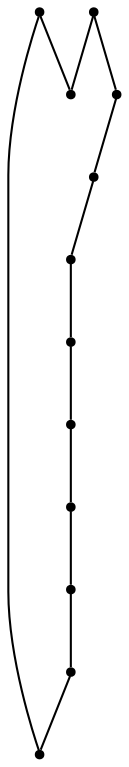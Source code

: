 graph {
  node [shape=point,comment="{\"directed\":false,\"doi\":\"10.1007/3-540-46648-7_17\",\"figure\":\"? (8)\"}"]

  v0 [pos="1551.1938433451824,813.8058503650241"]
  v1 [pos="1593.199164806573,804.8042959997324"]
  v2 [pos="1468.1835390779806,784.8008312564463"]
  v3 [pos="1425.1781333059519,795.5527090558205"]
  v4 [pos="1382.4227486115828,773.7989844676124"]
  v5 [pos="1268.158537912233,795.5527090558204"]
  v6 [pos="1300.9125708103381,785.801056954668"]
  v7 [pos="1224.1530478295663,774.7991147820935"]
  v8 [pos="1181.1476420575375,794.8025795253795"]
  v9 [pos="1138.892299518487,785.8010569546681"]
  v10 [pos="1107.13835093102,793.5523212485375"]
  v11 [pos="1053.8817312506562,776.5494700107561"]

  v0 -- v1 [id="-1",pos="1551.1938433451824,813.8058503650241 1593.199164806573,804.8042959997324 1593.199164806573,804.8042959997324 1593.199164806573,804.8042959997324"]
  v11 -- v10 [id="-2",pos="1053.8817312506562,776.5494700107561 1107.13835093102,793.5523212485375 1107.13835093102,793.5523212485375 1107.13835093102,793.5523212485375"]
  v11 -- v1 [id="-3",pos="1053.8817312506562,776.5494700107561 1344.1679976600265,1034.8436795261096 1344.1679976600265,1034.8436795261096 1344.1679976600265,1034.8436795261096 1593.199164806573,804.8042959997324 1593.199164806573,804.8042959997324 1593.199164806573,804.8042959997324"]
  v10 -- v9 [id="-4",pos="1107.13835093102,793.5523212485375 1138.892299518487,785.8010569546681 1138.892299518487,785.8010569546681 1138.892299518487,785.8010569546681"]
  v9 -- v8 [id="-5",pos="1138.892299518487,785.8010569546681 1181.1476420575375,794.8025795253795 1181.1476420575375,794.8025795253795 1181.1476420575375,794.8025795253795"]
  v8 -- v7 [id="-6",pos="1181.1476420575375,794.8025795253795 1224.1530478295663,774.7991147820935 1224.1530478295663,774.7991147820935 1224.1530478295663,774.7991147820935"]
  v7 -- v5 [id="-7",pos="1224.1530478295663,774.7991147820935 1268.158537912233,795.5527090558204 1268.158537912233,795.5527090558204 1268.158537912233,795.5527090558204"]
  v5 -- v6 [id="-8",pos="1268.158537912233,795.5527090558204 1300.9125708103381,785.801056954668 1300.9125708103381,785.801056954668 1300.9125708103381,785.801056954668"]
  v6 -- v4 [id="-9",pos="1300.9125708103381,785.801056954668 1340.1675332450034,779.8000207111402 1340.1675332450034,779.8000207111402 1340.1675332450034,779.8000207111402 1382.4227486115828,773.7989844676124 1382.4227486115828,773.7989844676124 1382.4227486115828,773.7989844676124"]
  v0 -- v2 [id="-10",pos="1551.1938433451824,813.8058503650241 1511.1889448500094,795.8027416344407 1511.1889448500094,795.8027416344407 1511.1889448500094,795.8027416344407 1468.1835390779806,784.8008312564463 1468.1835390779806,784.8008312564463 1468.1835390779806,784.8008312564463"]
  v4 -- v3 [id="-12",pos="1382.4227486115828,773.7989844676124 1425.1781333059519,795.5527090558205 1425.1781333059519,795.5527090558205 1425.1781333059519,795.5527090558205"]
  v3 -- v2 [id="-14",pos="1425.1781333059519,795.5527090558205 1468.1835390779806,784.8008312564463 1468.1835390779806,784.8008312564463 1468.1835390779806,784.8008312564463"]
}